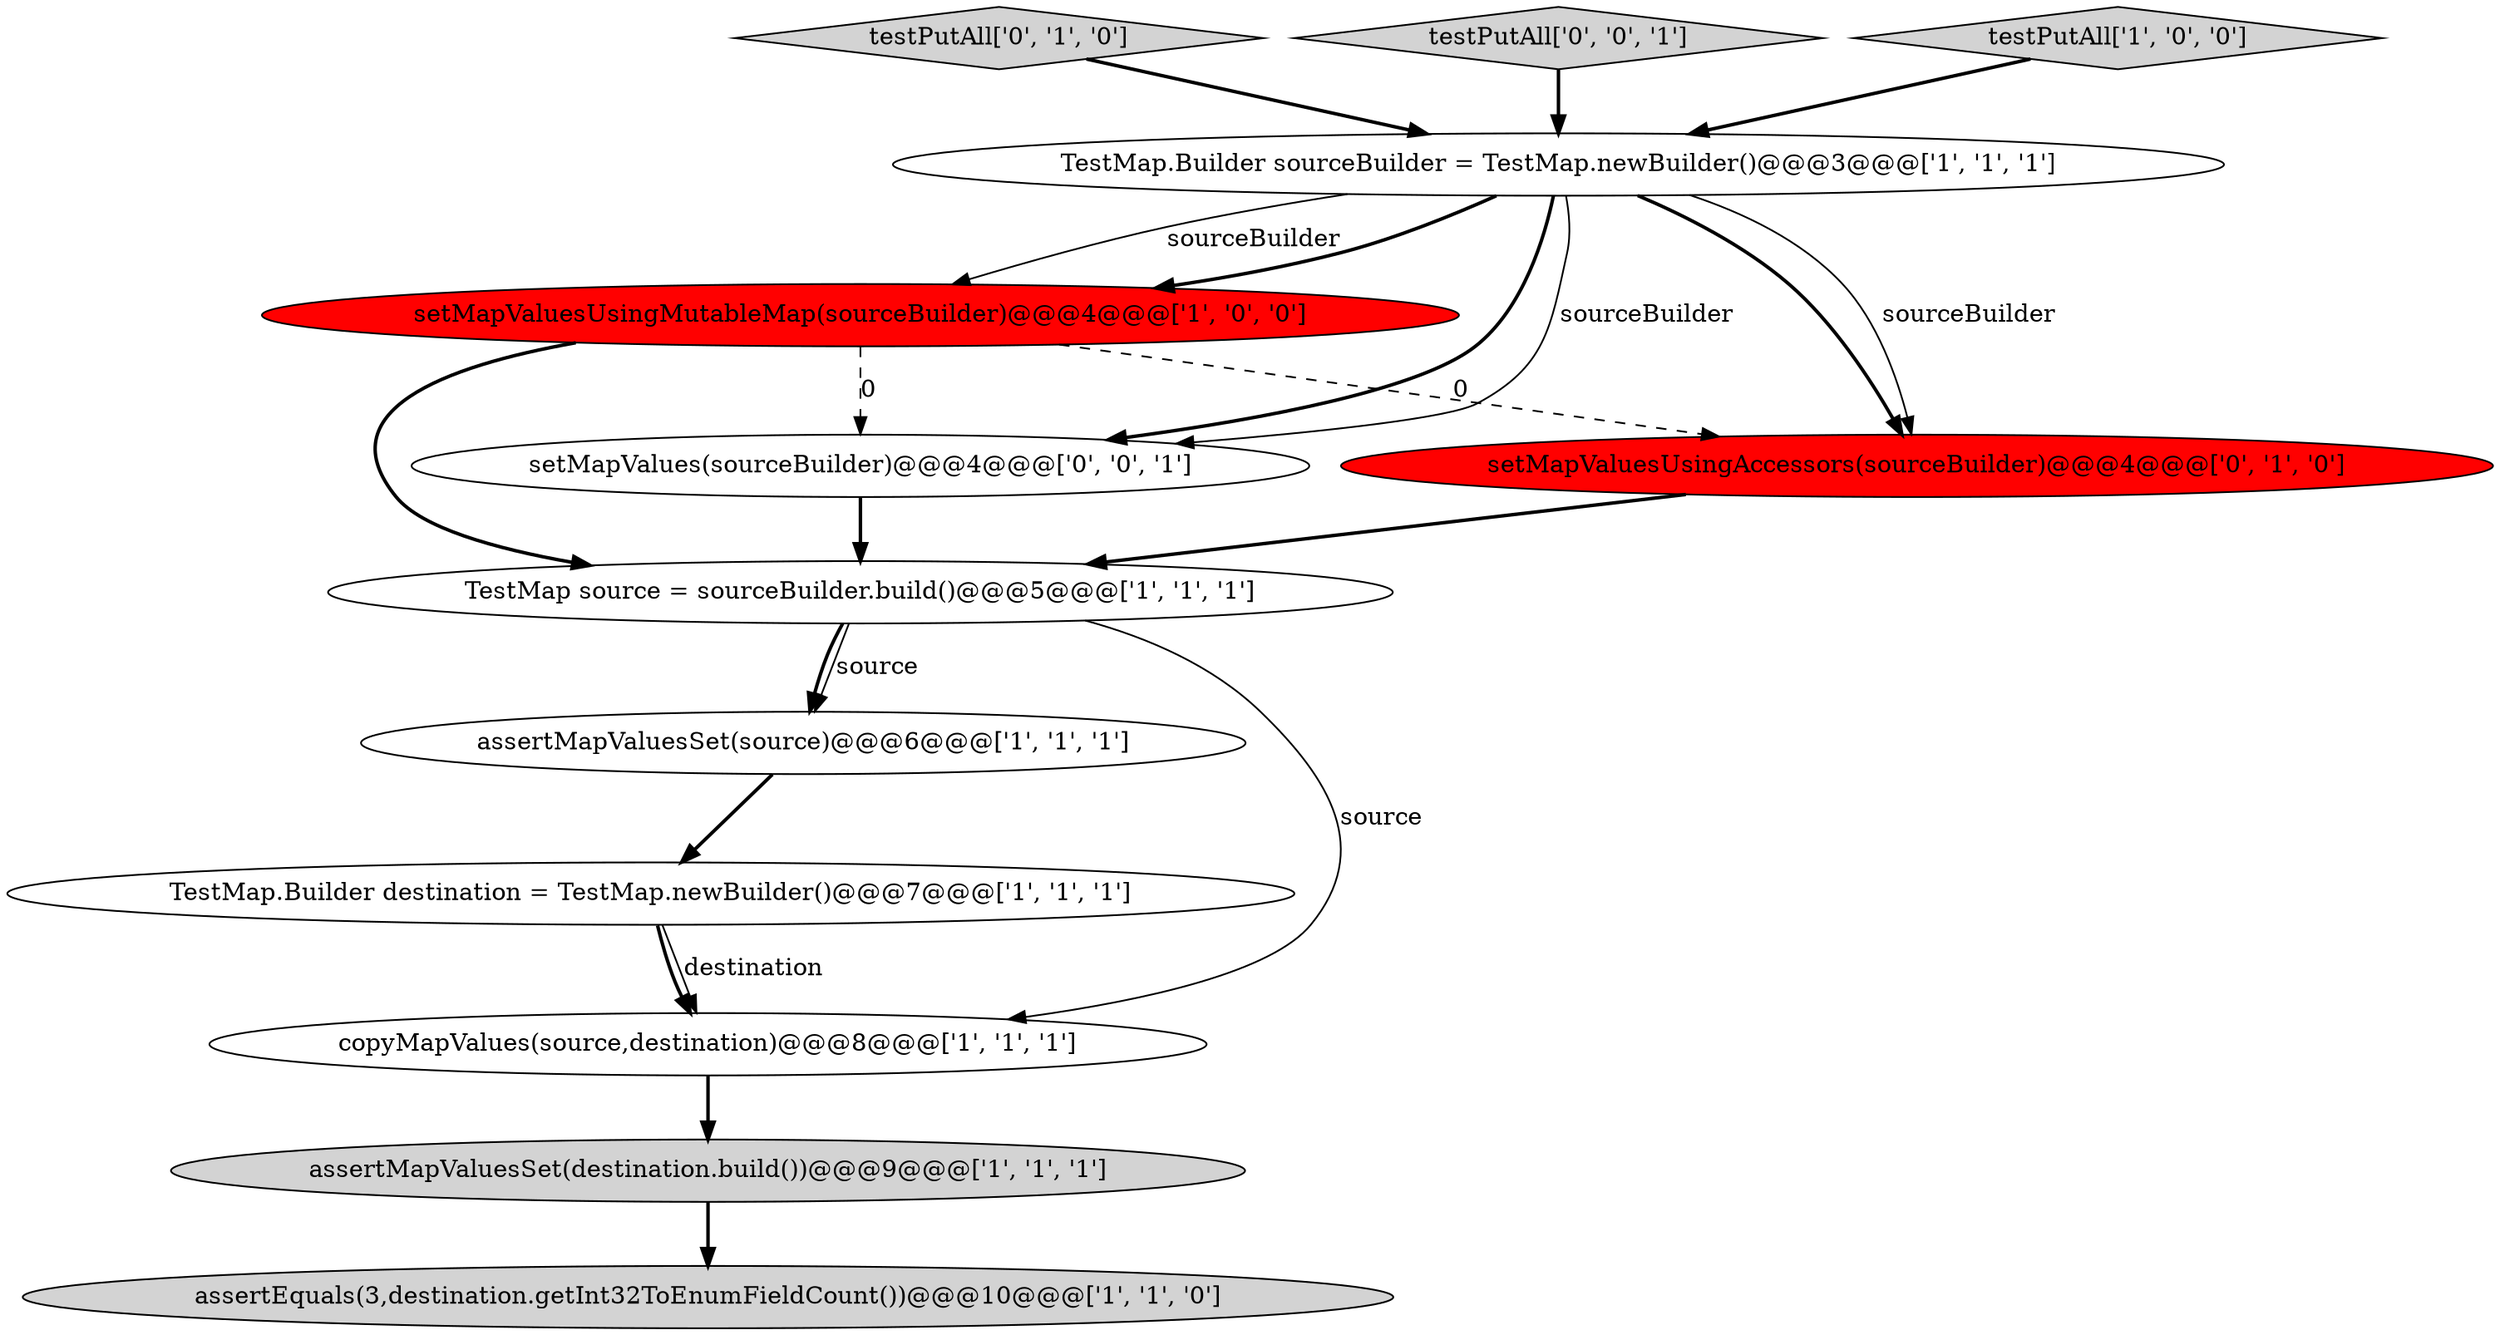 digraph {
3 [style = filled, label = "assertMapValuesSet(source)@@@6@@@['1', '1', '1']", fillcolor = white, shape = ellipse image = "AAA0AAABBB1BBB"];
2 [style = filled, label = "setMapValuesUsingMutableMap(sourceBuilder)@@@4@@@['1', '0', '0']", fillcolor = red, shape = ellipse image = "AAA1AAABBB1BBB"];
8 [style = filled, label = "TestMap.Builder destination = TestMap.newBuilder()@@@7@@@['1', '1', '1']", fillcolor = white, shape = ellipse image = "AAA0AAABBB1BBB"];
4 [style = filled, label = "TestMap source = sourceBuilder.build()@@@5@@@['1', '1', '1']", fillcolor = white, shape = ellipse image = "AAA0AAABBB1BBB"];
10 [style = filled, label = "testPutAll['0', '1', '0']", fillcolor = lightgray, shape = diamond image = "AAA0AAABBB2BBB"];
0 [style = filled, label = "assertMapValuesSet(destination.build())@@@9@@@['1', '1', '1']", fillcolor = lightgray, shape = ellipse image = "AAA0AAABBB1BBB"];
11 [style = filled, label = "testPutAll['0', '0', '1']", fillcolor = lightgray, shape = diamond image = "AAA0AAABBB3BBB"];
12 [style = filled, label = "setMapValues(sourceBuilder)@@@4@@@['0', '0', '1']", fillcolor = white, shape = ellipse image = "AAA0AAABBB3BBB"];
6 [style = filled, label = "copyMapValues(source,destination)@@@8@@@['1', '1', '1']", fillcolor = white, shape = ellipse image = "AAA0AAABBB1BBB"];
9 [style = filled, label = "setMapValuesUsingAccessors(sourceBuilder)@@@4@@@['0', '1', '0']", fillcolor = red, shape = ellipse image = "AAA1AAABBB2BBB"];
5 [style = filled, label = "TestMap.Builder sourceBuilder = TestMap.newBuilder()@@@3@@@['1', '1', '1']", fillcolor = white, shape = ellipse image = "AAA0AAABBB1BBB"];
1 [style = filled, label = "testPutAll['1', '0', '0']", fillcolor = lightgray, shape = diamond image = "AAA0AAABBB1BBB"];
7 [style = filled, label = "assertEquals(3,destination.getInt32ToEnumFieldCount())@@@10@@@['1', '1', '0']", fillcolor = lightgray, shape = ellipse image = "AAA0AAABBB1BBB"];
1->5 [style = bold, label=""];
4->3 [style = solid, label="source"];
4->3 [style = bold, label=""];
8->6 [style = solid, label="destination"];
5->9 [style = bold, label=""];
5->9 [style = solid, label="sourceBuilder"];
9->4 [style = bold, label=""];
8->6 [style = bold, label=""];
6->0 [style = bold, label=""];
4->6 [style = solid, label="source"];
2->4 [style = bold, label=""];
5->2 [style = solid, label="sourceBuilder"];
0->7 [style = bold, label=""];
2->12 [style = dashed, label="0"];
11->5 [style = bold, label=""];
5->2 [style = bold, label=""];
10->5 [style = bold, label=""];
12->4 [style = bold, label=""];
5->12 [style = bold, label=""];
2->9 [style = dashed, label="0"];
3->8 [style = bold, label=""];
5->12 [style = solid, label="sourceBuilder"];
}
